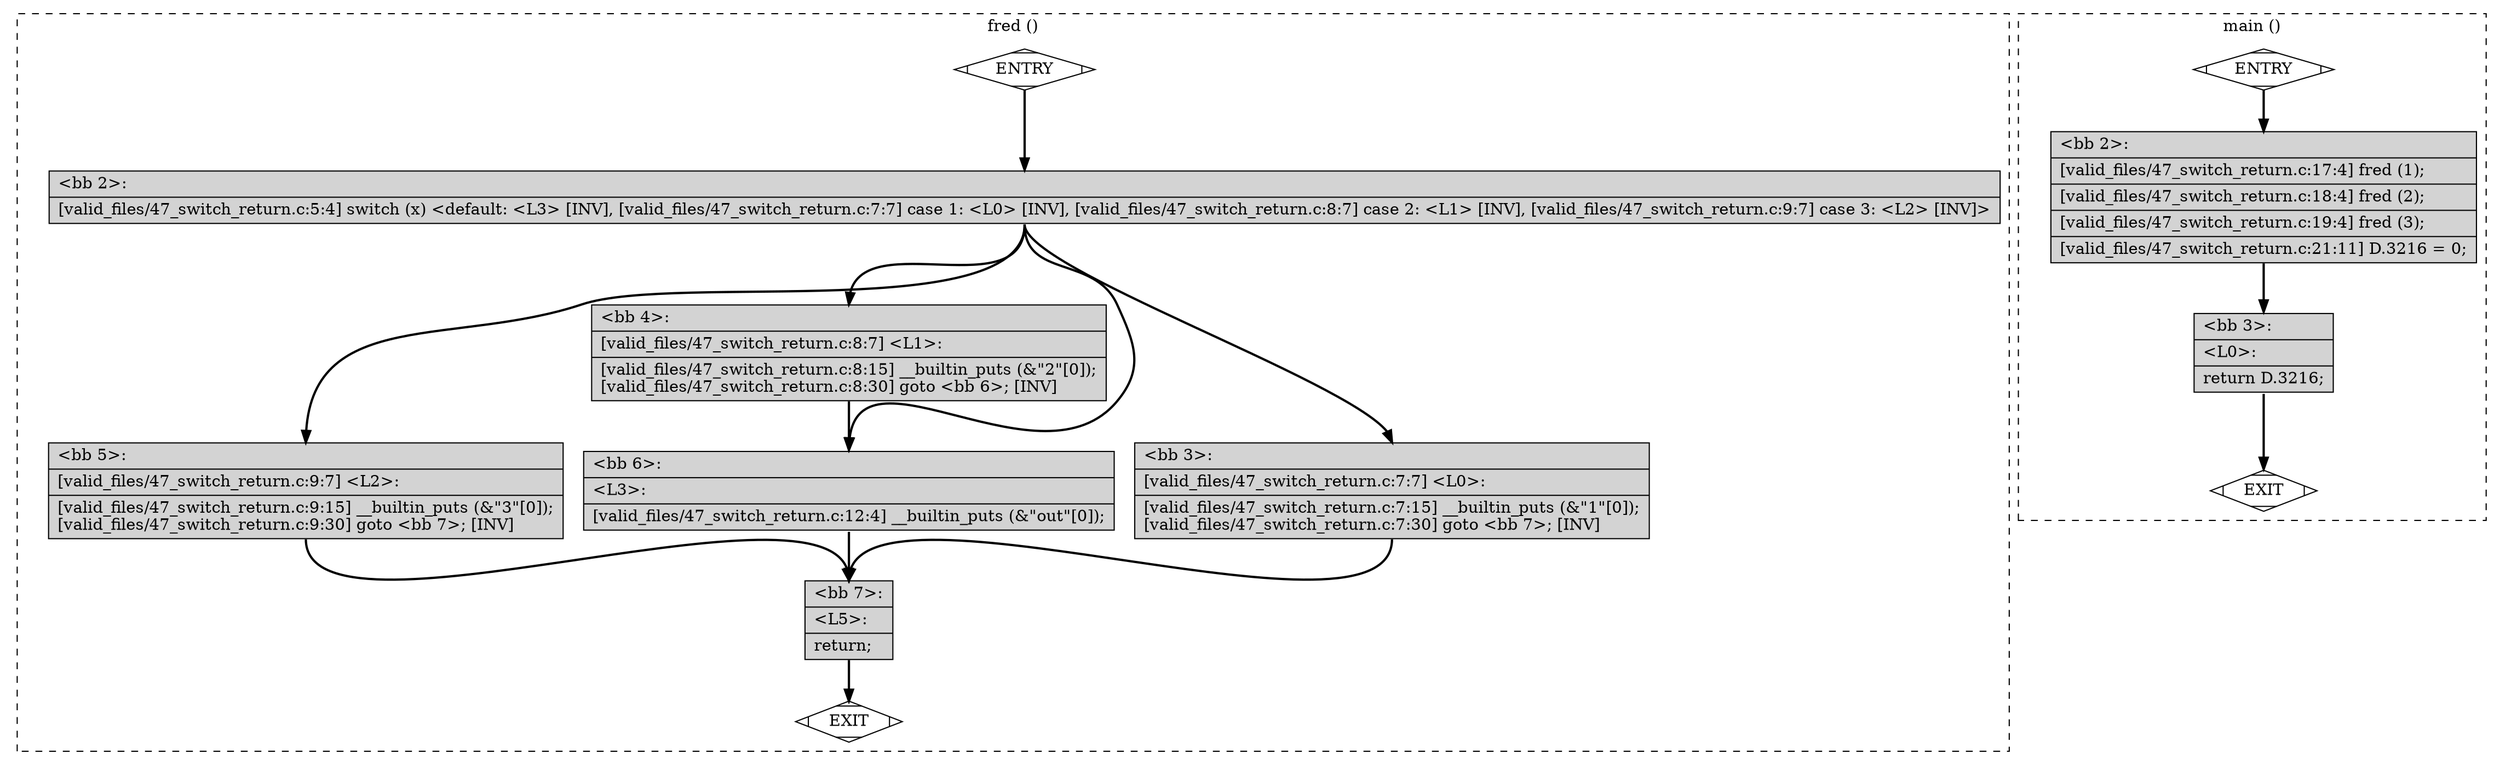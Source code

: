digraph "a-47_switch_return.c.015t.cfg" {
overlap=false;
subgraph "cluster_main" {
	style="dashed";
	color="black";
	label="fred ()";
	fn_0_basic_block_0 [shape=Mdiamond,style=filled,fillcolor=white,label="ENTRY"];

	fn_0_basic_block_1 [shape=Mdiamond,style=filled,fillcolor=white,label="EXIT"];

	fn_0_basic_block_2 [shape=record,style=filled,fillcolor=lightgrey,label="{\<bb\ 2\>:\l\
|[valid_files/47_switch_return.c:5:4]\ switch\ (x)\ \<default:\ \<L3\>\ [INV],\ [valid_files/47_switch_return.c:7:7]\ case\ 1:\ \<L0\>\ [INV],\ [valid_files/47_switch_return.c:8:7]\ case\ 2:\ \<L1\>\ [INV],\ [valid_files/47_switch_return.c:9:7]\ case\ 3:\ \<L2\>\ [INV]\>\l\
}"];

	fn_0_basic_block_3 [shape=record,style=filled,fillcolor=lightgrey,label="{\<bb\ 3\>:\l\
|[valid_files/47_switch_return.c:7:7]\ \<L0\>:\l\
|[valid_files/47_switch_return.c:7:15]\ __builtin_puts\ (&\"1\"[0]);\l\
[valid_files/47_switch_return.c:7:30]\ goto\ \<bb\ 7\>;\ [INV]\l\
}"];

	fn_0_basic_block_4 [shape=record,style=filled,fillcolor=lightgrey,label="{\<bb\ 4\>:\l\
|[valid_files/47_switch_return.c:8:7]\ \<L1\>:\l\
|[valid_files/47_switch_return.c:8:15]\ __builtin_puts\ (&\"2\"[0]);\l\
[valid_files/47_switch_return.c:8:30]\ goto\ \<bb\ 6\>;\ [INV]\l\
}"];

	fn_0_basic_block_5 [shape=record,style=filled,fillcolor=lightgrey,label="{\<bb\ 5\>:\l\
|[valid_files/47_switch_return.c:9:7]\ \<L2\>:\l\
|[valid_files/47_switch_return.c:9:15]\ __builtin_puts\ (&\"3\"[0]);\l\
[valid_files/47_switch_return.c:9:30]\ goto\ \<bb\ 7\>;\ [INV]\l\
}"];

	fn_0_basic_block_6 [shape=record,style=filled,fillcolor=lightgrey,label="{\<bb\ 6\>:\l\
|\<L3\>:\l\
|[valid_files/47_switch_return.c:12:4]\ __builtin_puts\ (&\"out\"[0]);\l\
}"];

	fn_0_basic_block_7 [shape=record,style=filled,fillcolor=lightgrey,label="{\<bb\ 7\>:\l\
|\<L5\>:\l\
|return;\l\
}"];

	fn_0_basic_block_0:s -> fn_0_basic_block_2:n [style="solid,bold",color=black,weight=100,constraint=true];
	fn_0_basic_block_2:s -> fn_0_basic_block_6:n [style="solid,bold",color=black,weight=10,constraint=true];
	fn_0_basic_block_2:s -> fn_0_basic_block_3:n [style="solid,bold",color=black,weight=10,constraint=true];
	fn_0_basic_block_2:s -> fn_0_basic_block_4:n [style="solid,bold",color=black,weight=10,constraint=true];
	fn_0_basic_block_2:s -> fn_0_basic_block_5:n [style="solid,bold",color=black,weight=10,constraint=true];
	fn_0_basic_block_3:s -> fn_0_basic_block_7:n [style="solid,bold",color=black,weight=100,constraint=true];
	fn_0_basic_block_4:s -> fn_0_basic_block_6:n [style="solid,bold",color=black,weight=100,constraint=true];
	fn_0_basic_block_5:s -> fn_0_basic_block_7:n [style="solid,bold",color=black,weight=100,constraint=true];
	fn_0_basic_block_6:s -> fn_0_basic_block_7:n [style="solid,bold",color=black,weight=100,constraint=true];
	fn_0_basic_block_7:s -> fn_0_basic_block_1:n [style="solid,bold",color=black,weight=10,constraint=true];
	fn_0_basic_block_0:s -> fn_0_basic_block_1:n [style="invis",constraint=true];
}
subgraph "cluster_fred" {
	style="dashed";
	color="black";
	label="main ()";
	fn_1_basic_block_0 [shape=Mdiamond,style=filled,fillcolor=white,label="ENTRY"];

	fn_1_basic_block_1 [shape=Mdiamond,style=filled,fillcolor=white,label="EXIT"];

	fn_1_basic_block_2 [shape=record,style=filled,fillcolor=lightgrey,label="{\<bb\ 2\>:\l\
|[valid_files/47_switch_return.c:17:4]\ fred\ (1);\l\
|[valid_files/47_switch_return.c:18:4]\ fred\ (2);\l\
|[valid_files/47_switch_return.c:19:4]\ fred\ (3);\l\
|[valid_files/47_switch_return.c:21:11]\ D.3216\ =\ 0;\l\
}"];

	fn_1_basic_block_3 [shape=record,style=filled,fillcolor=lightgrey,label="{\<bb\ 3\>:\l\
|\<L0\>:\l\
|return\ D.3216;\l\
}"];

	fn_1_basic_block_0:s -> fn_1_basic_block_2:n [style="solid,bold",color=black,weight=100,constraint=true];
	fn_1_basic_block_2:s -> fn_1_basic_block_3:n [style="solid,bold",color=black,weight=100,constraint=true];
	fn_1_basic_block_3:s -> fn_1_basic_block_1:n [style="solid,bold",color=black,weight=10,constraint=true];
	fn_1_basic_block_0:s -> fn_1_basic_block_1:n [style="invis",constraint=true];
}
}
